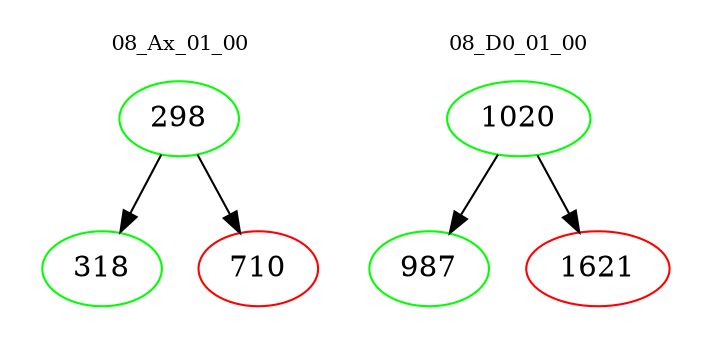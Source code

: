digraph{
subgraph cluster_0 {
color = white
label = "08_Ax_01_00";
fontsize=10;
T0_298 [label="298", color="green"]
T0_298 -> T0_318 [color="black"]
T0_318 [label="318", color="green"]
T0_298 -> T0_710 [color="black"]
T0_710 [label="710", color="red"]
}
subgraph cluster_1 {
color = white
label = "08_D0_01_00";
fontsize=10;
T1_1020 [label="1020", color="green"]
T1_1020 -> T1_987 [color="black"]
T1_987 [label="987", color="green"]
T1_1020 -> T1_1621 [color="black"]
T1_1621 [label="1621", color="red"]
}
}
